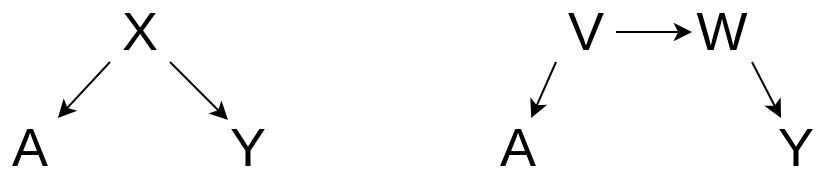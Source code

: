 <mxfile version="21.3.4" type="github">
  <diagram name="Page-1" id="mGbS7eCVnr-DPzJ4NJ7e">
    <mxGraphModel dx="741" dy="448" grid="1" gridSize="10" guides="1" tooltips="1" connect="1" arrows="1" fold="1" page="1" pageScale="1" pageWidth="827" pageHeight="1169" math="0" shadow="0">
      <root>
        <mxCell id="0" />
        <mxCell id="1" parent="0" />
        <mxCell id="hRtDUjv6dtXBaExhfv9p-2" value="X" style="text;html=1;strokeColor=none;fillColor=none;align=center;verticalAlign=middle;whiteSpace=wrap;rounded=0;fontSize=27;" parent="1" vertex="1">
          <mxGeometry x="211" y="631" width="30" height="30" as="geometry" />
        </mxCell>
        <mxCell id="hRtDUjv6dtXBaExhfv9p-3" value="" style="endArrow=classic;html=1;rounded=0;exitX=0;exitY=1;exitDx=0;exitDy=0;" parent="1" target="hRtDUjv6dtXBaExhfv9p-5" edge="1" source="hRtDUjv6dtXBaExhfv9p-2">
          <mxGeometry width="50" height="50" relative="1" as="geometry">
            <mxPoint x="210" y="650" as="sourcePoint" />
            <mxPoint x="256" y="646" as="targetPoint" />
          </mxGeometry>
        </mxCell>
        <mxCell id="hRtDUjv6dtXBaExhfv9p-5" value="A" style="text;html=1;strokeColor=none;fillColor=none;align=center;verticalAlign=middle;whiteSpace=wrap;rounded=0;fontSize=27;" parent="1" vertex="1">
          <mxGeometry x="156" y="689" width="30" height="30" as="geometry" />
        </mxCell>
        <mxCell id="hRtDUjv6dtXBaExhfv9p-6" value="Y" style="text;html=1;strokeColor=none;fillColor=none;align=center;verticalAlign=middle;whiteSpace=wrap;rounded=0;fontSize=27;" parent="1" vertex="1">
          <mxGeometry x="265" y="689" width="30" height="30" as="geometry" />
        </mxCell>
        <mxCell id="hRtDUjv6dtXBaExhfv9p-7" value="" style="endArrow=classic;html=1;rounded=0;exitX=1;exitY=1;exitDx=0;exitDy=0;" parent="1" source="hRtDUjv6dtXBaExhfv9p-2" edge="1">
          <mxGeometry width="50" height="50" relative="1" as="geometry">
            <mxPoint x="214" y="711" as="sourcePoint" />
            <mxPoint x="270" y="690" as="targetPoint" />
          </mxGeometry>
        </mxCell>
        <mxCell id="zWAzvw5cGcNOguQh8uS0-29" value="V" style="text;html=1;strokeColor=none;fillColor=none;align=center;verticalAlign=middle;whiteSpace=wrap;rounded=0;fontSize=27;" vertex="1" parent="1">
          <mxGeometry x="434" y="631" width="30" height="30" as="geometry" />
        </mxCell>
        <mxCell id="zWAzvw5cGcNOguQh8uS0-30" value="" style="endArrow=classic;html=1;rounded=0;exitX=0;exitY=1;exitDx=0;exitDy=0;" edge="1" parent="1" source="zWAzvw5cGcNOguQh8uS0-29" target="zWAzvw5cGcNOguQh8uS0-31">
          <mxGeometry width="50" height="50" relative="1" as="geometry">
            <mxPoint x="454" y="650" as="sourcePoint" />
            <mxPoint x="500" y="646" as="targetPoint" />
          </mxGeometry>
        </mxCell>
        <mxCell id="zWAzvw5cGcNOguQh8uS0-31" value="A" style="text;html=1;strokeColor=none;fillColor=none;align=center;verticalAlign=middle;whiteSpace=wrap;rounded=0;fontSize=27;" vertex="1" parent="1">
          <mxGeometry x="400" y="689" width="30" height="30" as="geometry" />
        </mxCell>
        <mxCell id="zWAzvw5cGcNOguQh8uS0-32" value="Y" style="text;html=1;strokeColor=none;fillColor=none;align=center;verticalAlign=middle;whiteSpace=wrap;rounded=0;fontSize=27;" vertex="1" parent="1">
          <mxGeometry x="539" y="689" width="30" height="30" as="geometry" />
        </mxCell>
        <mxCell id="zWAzvw5cGcNOguQh8uS0-33" value="" style="endArrow=classic;html=1;rounded=0;entryX=0.25;entryY=0;entryDx=0;entryDy=0;exitX=1;exitY=1;exitDx=0;exitDy=0;" edge="1" parent="1" source="zWAzvw5cGcNOguQh8uS0-34" target="zWAzvw5cGcNOguQh8uS0-32">
          <mxGeometry width="50" height="50" relative="1" as="geometry">
            <mxPoint x="458" y="711" as="sourcePoint" />
            <mxPoint x="457" y="671" as="targetPoint" />
          </mxGeometry>
        </mxCell>
        <mxCell id="zWAzvw5cGcNOguQh8uS0-34" value="W" style="text;html=1;strokeColor=none;fillColor=none;align=center;verticalAlign=middle;whiteSpace=wrap;rounded=0;fontSize=27;" vertex="1" parent="1">
          <mxGeometry x="502" y="631" width="30" height="30" as="geometry" />
        </mxCell>
        <mxCell id="zWAzvw5cGcNOguQh8uS0-35" value="" style="endArrow=classic;html=1;rounded=0;exitX=1;exitY=0.5;exitDx=0;exitDy=0;entryX=0;entryY=0.5;entryDx=0;entryDy=0;" edge="1" parent="1" source="zWAzvw5cGcNOguQh8uS0-29" target="zWAzvw5cGcNOguQh8uS0-34">
          <mxGeometry width="50" height="50" relative="1" as="geometry">
            <mxPoint x="460" y="671" as="sourcePoint" />
            <mxPoint x="437" y="699" as="targetPoint" />
          </mxGeometry>
        </mxCell>
      </root>
    </mxGraphModel>
  </diagram>
</mxfile>
